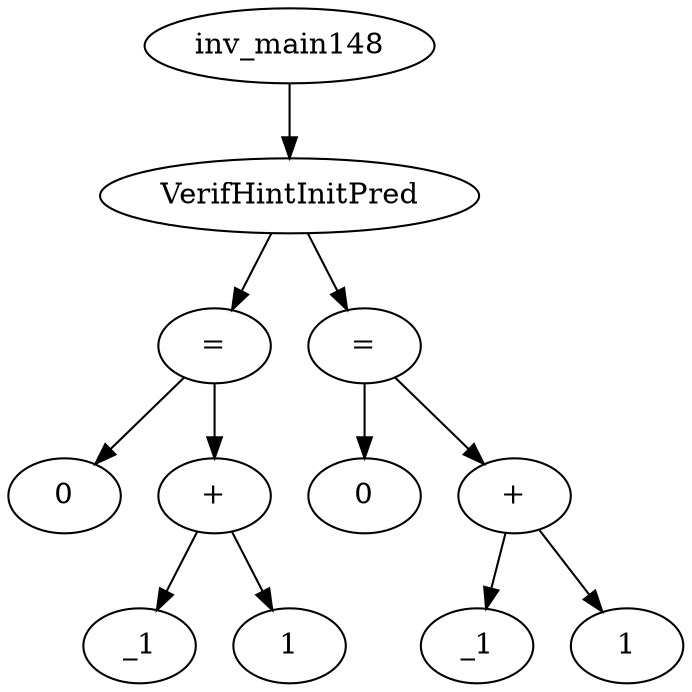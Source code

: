 digraph dag {
0 [label="inv_main148"];
1 [label="VerifHintInitPred"];
2 [label="="];
3 [label="0"];
4 [label="+"];
5 [label="_1"];
6 [label="1"];
7 [label="="];
8 [label="0"];
9 [label="+"];
10 [label="_1"];
11 [label="1"];
0->1
1->2
1 -> 7
2->4
2 -> 3
4->6
4 -> 5
7->9
7 -> 8
9->11
9 -> 10
}
